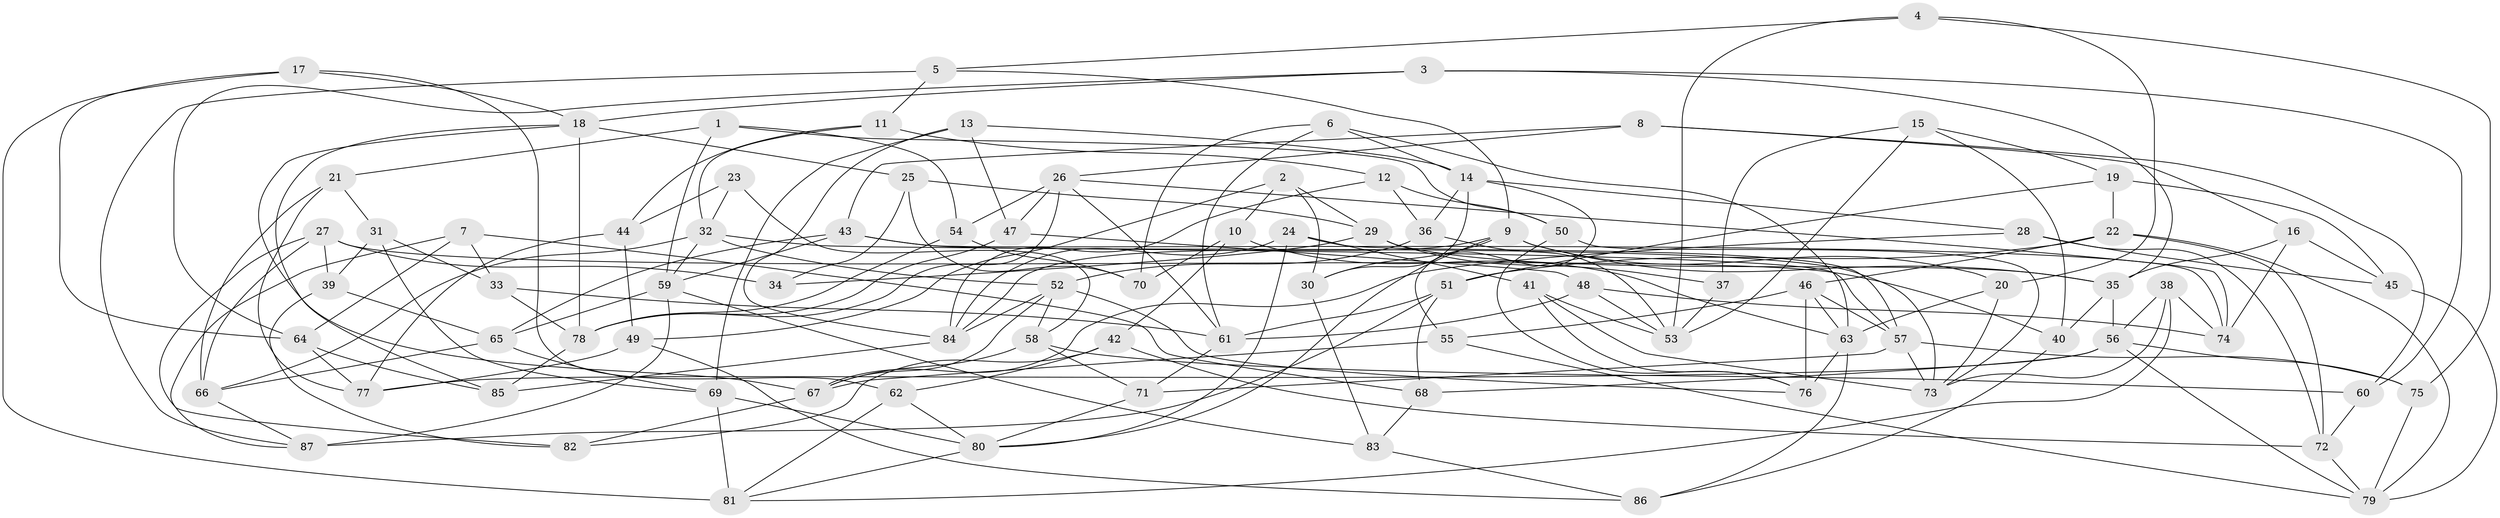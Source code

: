 // original degree distribution, {4: 1.0}
// Generated by graph-tools (version 1.1) at 2025/38/03/04/25 23:38:04]
// undirected, 87 vertices, 200 edges
graph export_dot {
  node [color=gray90,style=filled];
  1;
  2;
  3;
  4;
  5;
  6;
  7;
  8;
  9;
  10;
  11;
  12;
  13;
  14;
  15;
  16;
  17;
  18;
  19;
  20;
  21;
  22;
  23;
  24;
  25;
  26;
  27;
  28;
  29;
  30;
  31;
  32;
  33;
  34;
  35;
  36;
  37;
  38;
  39;
  40;
  41;
  42;
  43;
  44;
  45;
  46;
  47;
  48;
  49;
  50;
  51;
  52;
  53;
  54;
  55;
  56;
  57;
  58;
  59;
  60;
  61;
  62;
  63;
  64;
  65;
  66;
  67;
  68;
  69;
  70;
  71;
  72;
  73;
  74;
  75;
  76;
  77;
  78;
  79;
  80;
  81;
  82;
  83;
  84;
  85;
  86;
  87;
  1 -- 21 [weight=1.0];
  1 -- 50 [weight=1.0];
  1 -- 54 [weight=1.0];
  1 -- 59 [weight=1.0];
  2 -- 10 [weight=1.0];
  2 -- 29 [weight=1.0];
  2 -- 30 [weight=1.0];
  2 -- 49 [weight=1.0];
  3 -- 18 [weight=1.0];
  3 -- 35 [weight=1.0];
  3 -- 60 [weight=1.0];
  3 -- 64 [weight=1.0];
  4 -- 5 [weight=1.0];
  4 -- 20 [weight=1.0];
  4 -- 53 [weight=1.0];
  4 -- 75 [weight=1.0];
  5 -- 9 [weight=1.0];
  5 -- 11 [weight=1.0];
  5 -- 87 [weight=1.0];
  6 -- 14 [weight=1.0];
  6 -- 61 [weight=1.0];
  6 -- 63 [weight=1.0];
  6 -- 70 [weight=1.0];
  7 -- 33 [weight=1.0];
  7 -- 64 [weight=1.0];
  7 -- 68 [weight=1.0];
  7 -- 87 [weight=1.0];
  8 -- 16 [weight=1.0];
  8 -- 26 [weight=1.0];
  8 -- 43 [weight=1.0];
  8 -- 60 [weight=1.0];
  9 -- 20 [weight=1.0];
  9 -- 30 [weight=1.0];
  9 -- 35 [weight=1.0];
  9 -- 80 [weight=1.0];
  9 -- 84 [weight=1.0];
  10 -- 42 [weight=1.0];
  10 -- 63 [weight=1.0];
  10 -- 70 [weight=1.0];
  11 -- 12 [weight=1.0];
  11 -- 32 [weight=1.0];
  11 -- 44 [weight=1.0];
  12 -- 36 [weight=1.0];
  12 -- 50 [weight=1.0];
  12 -- 84 [weight=1.0];
  13 -- 14 [weight=1.0];
  13 -- 47 [weight=1.0];
  13 -- 69 [weight=1.0];
  13 -- 84 [weight=1.0];
  14 -- 28 [weight=1.0];
  14 -- 30 [weight=1.0];
  14 -- 36 [weight=1.0];
  14 -- 55 [weight=1.0];
  15 -- 19 [weight=1.0];
  15 -- 37 [weight=1.0];
  15 -- 40 [weight=1.0];
  15 -- 53 [weight=1.0];
  16 -- 35 [weight=1.0];
  16 -- 45 [weight=1.0];
  16 -- 74 [weight=1.0];
  17 -- 18 [weight=1.0];
  17 -- 62 [weight=1.0];
  17 -- 64 [weight=1.0];
  17 -- 81 [weight=1.0];
  18 -- 25 [weight=1.0];
  18 -- 67 [weight=1.0];
  18 -- 78 [weight=1.0];
  18 -- 85 [weight=1.0];
  19 -- 22 [weight=1.0];
  19 -- 45 [weight=1.0];
  19 -- 51 [weight=1.0];
  20 -- 63 [weight=1.0];
  20 -- 73 [weight=1.0];
  21 -- 31 [weight=1.0];
  21 -- 66 [weight=1.0];
  21 -- 77 [weight=1.0];
  22 -- 46 [weight=1.0];
  22 -- 51 [weight=1.0];
  22 -- 72 [weight=2.0];
  22 -- 79 [weight=1.0];
  23 -- 32 [weight=1.0];
  23 -- 44 [weight=1.0];
  23 -- 58 [weight=2.0];
  24 -- 41 [weight=1.0];
  24 -- 57 [weight=1.0];
  24 -- 80 [weight=1.0];
  24 -- 84 [weight=1.0];
  25 -- 29 [weight=1.0];
  25 -- 34 [weight=1.0];
  25 -- 70 [weight=1.0];
  26 -- 47 [weight=1.0];
  26 -- 54 [weight=1.0];
  26 -- 61 [weight=1.0];
  26 -- 74 [weight=1.0];
  26 -- 78 [weight=1.0];
  27 -- 34 [weight=2.0];
  27 -- 39 [weight=1.0];
  27 -- 40 [weight=1.0];
  27 -- 66 [weight=1.0];
  27 -- 82 [weight=1.0];
  28 -- 45 [weight=1.0];
  28 -- 67 [weight=1.0];
  28 -- 72 [weight=1.0];
  29 -- 34 [weight=1.0];
  29 -- 35 [weight=1.0];
  29 -- 37 [weight=2.0];
  30 -- 83 [weight=1.0];
  31 -- 33 [weight=1.0];
  31 -- 39 [weight=1.0];
  31 -- 69 [weight=1.0];
  32 -- 52 [weight=1.0];
  32 -- 57 [weight=1.0];
  32 -- 59 [weight=1.0];
  32 -- 66 [weight=1.0];
  33 -- 61 [weight=1.0];
  33 -- 78 [weight=1.0];
  35 -- 40 [weight=1.0];
  35 -- 56 [weight=1.0];
  36 -- 52 [weight=1.0];
  36 -- 53 [weight=1.0];
  37 -- 53 [weight=1.0];
  38 -- 56 [weight=1.0];
  38 -- 73 [weight=1.0];
  38 -- 74 [weight=1.0];
  38 -- 81 [weight=1.0];
  39 -- 65 [weight=1.0];
  39 -- 82 [weight=1.0];
  40 -- 86 [weight=1.0];
  41 -- 53 [weight=1.0];
  41 -- 73 [weight=1.0];
  41 -- 76 [weight=1.0];
  42 -- 62 [weight=1.0];
  42 -- 72 [weight=1.0];
  42 -- 82 [weight=1.0];
  43 -- 59 [weight=1.0];
  43 -- 65 [weight=1.0];
  43 -- 73 [weight=1.0];
  43 -- 74 [weight=2.0];
  44 -- 49 [weight=1.0];
  44 -- 77 [weight=1.0];
  45 -- 79 [weight=1.0];
  46 -- 55 [weight=1.0];
  46 -- 57 [weight=1.0];
  46 -- 63 [weight=1.0];
  46 -- 76 [weight=2.0];
  47 -- 48 [weight=1.0];
  47 -- 78 [weight=1.0];
  48 -- 53 [weight=1.0];
  48 -- 61 [weight=1.0];
  48 -- 74 [weight=1.0];
  49 -- 77 [weight=1.0];
  49 -- 86 [weight=1.0];
  50 -- 73 [weight=1.0];
  50 -- 76 [weight=1.0];
  51 -- 61 [weight=1.0];
  51 -- 68 [weight=1.0];
  51 -- 87 [weight=2.0];
  52 -- 58 [weight=1.0];
  52 -- 67 [weight=1.0];
  52 -- 76 [weight=1.0];
  52 -- 84 [weight=1.0];
  54 -- 70 [weight=1.0];
  54 -- 78 [weight=1.0];
  55 -- 67 [weight=1.0];
  55 -- 79 [weight=1.0];
  56 -- 68 [weight=1.0];
  56 -- 75 [weight=1.0];
  56 -- 77 [weight=1.0];
  56 -- 79 [weight=1.0];
  57 -- 71 [weight=1.0];
  57 -- 73 [weight=1.0];
  57 -- 75 [weight=1.0];
  58 -- 60 [weight=1.0];
  58 -- 67 [weight=1.0];
  58 -- 71 [weight=1.0];
  59 -- 65 [weight=1.0];
  59 -- 83 [weight=1.0];
  59 -- 87 [weight=1.0];
  60 -- 72 [weight=1.0];
  61 -- 71 [weight=1.0];
  62 -- 80 [weight=1.0];
  62 -- 81 [weight=1.0];
  63 -- 76 [weight=1.0];
  63 -- 86 [weight=1.0];
  64 -- 77 [weight=2.0];
  64 -- 85 [weight=1.0];
  65 -- 66 [weight=2.0];
  65 -- 69 [weight=1.0];
  66 -- 87 [weight=1.0];
  67 -- 82 [weight=1.0];
  68 -- 83 [weight=1.0];
  69 -- 80 [weight=1.0];
  69 -- 81 [weight=2.0];
  71 -- 80 [weight=1.0];
  72 -- 79 [weight=1.0];
  75 -- 79 [weight=1.0];
  78 -- 85 [weight=1.0];
  80 -- 81 [weight=1.0];
  83 -- 86 [weight=1.0];
  84 -- 85 [weight=1.0];
}
